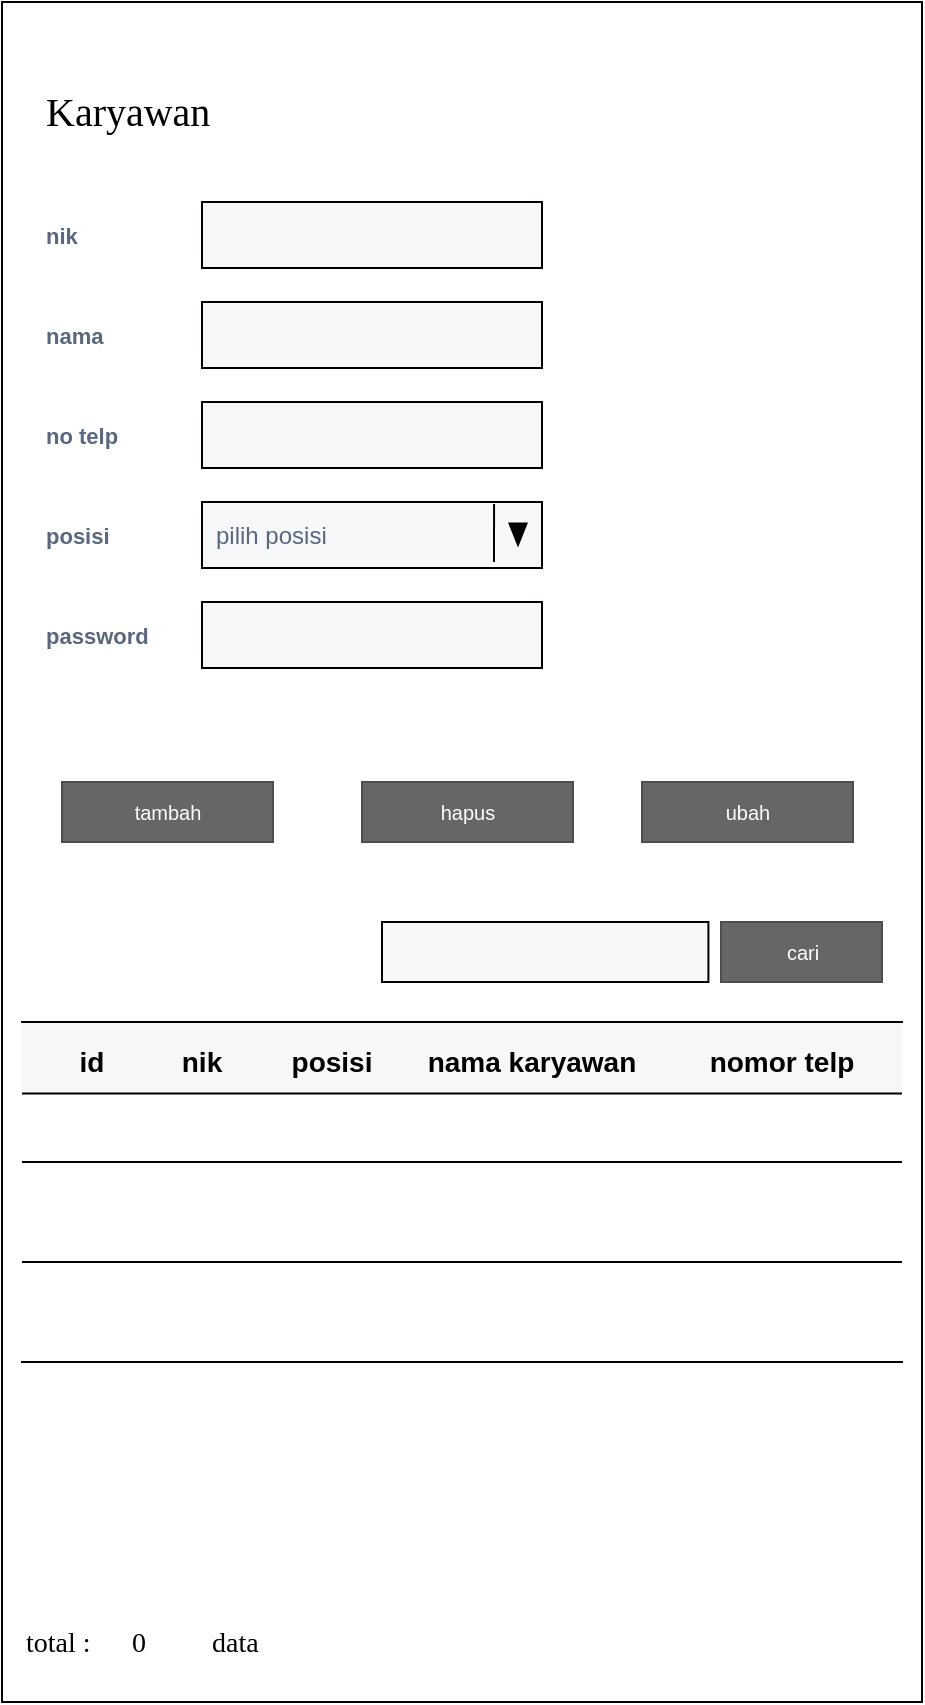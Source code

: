<mxfile version="12.8.5" type="github">
  <diagram id="gk6HTHdO77aUgxmA4BxJ" name="Page-1">
    <mxGraphModel dx="868" dy="390" grid="1" gridSize="10" guides="1" tooltips="1" connect="1" arrows="1" fold="1" page="1" pageScale="1" pageWidth="850" pageHeight="1100" math="0" shadow="0">
      <root>
        <mxCell id="0" />
        <mxCell id="1" parent="0" />
        <mxCell id="Rbyn1RvKL4igzHE6cNgJ-1" value="" style="whiteSpace=wrap;html=1;rounded=0;shadow=0;labelBackgroundColor=none;strokeColor=#000000;strokeWidth=1;fillColor=none;fontFamily=Verdana;fontSize=12;fontColor=#000000;align=center;comic=0;" parent="1" vertex="1">
          <mxGeometry x="100" y="50" width="460" height="850" as="geometry" />
        </mxCell>
        <mxCell id="Rbyn1RvKL4igzHE6cNgJ-2" value="Karyawan" style="text;html=1;points=[];align=left;verticalAlign=top;spacingTop=-4;fontSize=20;fontFamily=Verdana" parent="1" vertex="1">
          <mxGeometry x="120" y="90" width="420" height="20" as="geometry" />
        </mxCell>
        <mxCell id="Rbyn1RvKL4igzHE6cNgJ-3" value="" style="shape=partialRectangle;right=0;left=0;strokeColor=#000000;fillColor=#ffffff;whiteSpace=wrap;" parent="1" vertex="1">
          <mxGeometry x="110" y="560" width="440" height="170" as="geometry" />
        </mxCell>
        <mxCell id="Rbyn1RvKL4igzHE6cNgJ-4" value="" style="html=1;shadow=0;dashed=0;shape=mxgraph.bootstrap.horLines;strokeColor=inherit;fillColor=#000000;fillOpacity=3;resizeWidth=1;" parent="Rbyn1RvKL4igzHE6cNgJ-3" vertex="1">
          <mxGeometry width="440" height="40" relative="1" as="geometry" />
        </mxCell>
        <mxCell id="Rbyn1RvKL4igzHE6cNgJ-5" value="id" style="html=1;shadow=0;dashed=0;shape=mxgraph.bootstrap.rect;strokeColor=none;fillColor=none;fontSize=14;fontStyle=1;align=center;whiteSpace=wrap;resizeHeight=1;" parent="Rbyn1RvKL4igzHE6cNgJ-4" vertex="1">
          <mxGeometry width="50" height="40" relative="1" as="geometry">
            <mxPoint x="10" as="offset" />
          </mxGeometry>
        </mxCell>
        <mxCell id="Rbyn1RvKL4igzHE6cNgJ-6" value="nik" style="html=1;shadow=0;dashed=0;shape=mxgraph.bootstrap.rect;strokeColor=none;fillColor=none;fontSize=14;fontStyle=1;align=center;whiteSpace=wrap;resizeHeight=1;" parent="Rbyn1RvKL4igzHE6cNgJ-4" vertex="1">
          <mxGeometry width="60" height="40" relative="1" as="geometry">
            <mxPoint x="60" as="offset" />
          </mxGeometry>
        </mxCell>
        <mxCell id="Rbyn1RvKL4igzHE6cNgJ-7" value="posisi" style="html=1;shadow=0;dashed=0;shape=mxgraph.bootstrap.rect;strokeColor=none;fillColor=none;fontSize=14;fontStyle=1;align=center;whiteSpace=wrap;resizeHeight=1;" parent="Rbyn1RvKL4igzHE6cNgJ-4" vertex="1">
          <mxGeometry width="70" height="40" relative="1" as="geometry">
            <mxPoint x="120" as="offset" />
          </mxGeometry>
        </mxCell>
        <mxCell id="Rbyn1RvKL4igzHE6cNgJ-8" value="nama karyawan" style="html=1;shadow=0;dashed=0;shape=mxgraph.bootstrap.rect;strokeColor=none;fillColor=none;fontSize=14;fontStyle=1;align=center;whiteSpace=wrap;resizeHeight=1;" parent="Rbyn1RvKL4igzHE6cNgJ-4" vertex="1">
          <mxGeometry width="130" height="40" relative="1" as="geometry">
            <mxPoint x="190" as="offset" />
          </mxGeometry>
        </mxCell>
        <mxCell id="Rbyn1RvKL4igzHE6cNgJ-48" value="nomor telp" style="html=1;shadow=0;dashed=0;shape=mxgraph.bootstrap.rect;strokeColor=none;fillColor=none;fontSize=14;fontStyle=1;align=center;whiteSpace=wrap;resizeHeight=1;" parent="Rbyn1RvKL4igzHE6cNgJ-4" vertex="1">
          <mxGeometry width="120" height="40" relative="1" as="geometry">
            <mxPoint x="320" as="offset" />
          </mxGeometry>
        </mxCell>
        <mxCell id="Rbyn1RvKL4igzHE6cNgJ-9" value="" style="strokeColor=#000000;fillColor=inherit;gradientColor=inherit;html=1;shadow=0;dashed=0;shape=mxgraph.bootstrap.horLines;resizeWidth=1;" parent="Rbyn1RvKL4igzHE6cNgJ-3" vertex="1">
          <mxGeometry width="440" height="50" relative="1" as="geometry">
            <mxPoint y="120" as="offset" />
          </mxGeometry>
        </mxCell>
        <mxCell id="Rbyn1RvKL4igzHE6cNgJ-10" value="" style="strokeColor=#000000;fillColor=inherit;gradientColor=inherit;html=1;shadow=0;dashed=0;shape=mxgraph.bootstrap.horLines;resizeWidth=1;" parent="Rbyn1RvKL4igzHE6cNgJ-3" vertex="1">
          <mxGeometry y="35.79" width="440" height="34.21" as="geometry">
            <mxPoint y="140" as="offset" />
          </mxGeometry>
        </mxCell>
        <mxCell id="Rbyn1RvKL4igzHE6cNgJ-11" value="" style="group" parent="1" vertex="1" connectable="0">
          <mxGeometry x="120" y="150" width="250" height="33" as="geometry" />
        </mxCell>
        <mxCell id="Rbyn1RvKL4igzHE6cNgJ-12" value="nik" style="fillColor=none;strokeColor=none;html=1;fontSize=11;fontStyle=0;align=left;fontColor=#596780;fontStyle=1;fontSize=11;comic=0;" parent="Rbyn1RvKL4igzHE6cNgJ-11" vertex="1">
          <mxGeometry y="6.5" width="70" height="20" as="geometry" />
        </mxCell>
        <mxCell id="Rbyn1RvKL4igzHE6cNgJ-13" value="" style="rounded=0;arcSize=9;fillColor=#F7F8F9;align=left;spacingLeft=5;strokeColor=#000000;html=1;strokeWidth=1;fontColor=#596780;fontSize=12;comic=0;" parent="Rbyn1RvKL4igzHE6cNgJ-11" vertex="1">
          <mxGeometry x="80" width="170" height="33" as="geometry" />
        </mxCell>
        <mxCell id="Rbyn1RvKL4igzHE6cNgJ-14" value="" style="group" parent="1" vertex="1" connectable="0">
          <mxGeometry x="120" y="246.5" width="250" height="33" as="geometry" />
        </mxCell>
        <mxCell id="Rbyn1RvKL4igzHE6cNgJ-34" value="" style="group" parent="Rbyn1RvKL4igzHE6cNgJ-14" vertex="1" connectable="0">
          <mxGeometry y="103.5" width="250" height="33" as="geometry" />
        </mxCell>
        <mxCell id="Rbyn1RvKL4igzHE6cNgJ-15" value="password" style="fillColor=none;strokeColor=none;html=1;fontSize=11;fontStyle=0;align=left;fontColor=#596780;fontStyle=1;fontSize=11;comic=0;" parent="Rbyn1RvKL4igzHE6cNgJ-34" vertex="1">
          <mxGeometry y="6.5" width="70" height="20" as="geometry" />
        </mxCell>
        <mxCell id="Rbyn1RvKL4igzHE6cNgJ-16" value="" style="rounded=0;arcSize=9;fillColor=#F7F8F9;align=left;spacingLeft=5;strokeColor=#000000;html=1;strokeWidth=1;fontColor=#596780;fontSize=12;comic=0;" parent="Rbyn1RvKL4igzHE6cNgJ-34" vertex="1">
          <mxGeometry x="80" width="170" height="33" as="geometry" />
        </mxCell>
        <mxCell id="Rbyn1RvKL4igzHE6cNgJ-25" value="" style="group" parent="1" vertex="1" connectable="0">
          <mxGeometry x="110" y="860" width="132.75" height="20" as="geometry" />
        </mxCell>
        <mxCell id="Rbyn1RvKL4igzHE6cNgJ-26" value="total :&amp;nbsp;" style="text;html=1;points=[];align=left;verticalAlign=top;spacingTop=-4;fontSize=14;fontFamily=Verdana" parent="Rbyn1RvKL4igzHE6cNgJ-25" vertex="1">
          <mxGeometry width="50" height="20" as="geometry" />
        </mxCell>
        <mxCell id="Rbyn1RvKL4igzHE6cNgJ-27" value="0" style="text;html=1;points=[];align=left;verticalAlign=top;spacingTop=-4;fontSize=14;fontFamily=Verdana" parent="Rbyn1RvKL4igzHE6cNgJ-25" vertex="1">
          <mxGeometry x="52.75" width="40" height="20" as="geometry" />
        </mxCell>
        <mxCell id="Rbyn1RvKL4igzHE6cNgJ-28" value="data" style="text;html=1;points=[];align=left;verticalAlign=top;spacingTop=-4;fontSize=14;fontFamily=Verdana" parent="Rbyn1RvKL4igzHE6cNgJ-25" vertex="1">
          <mxGeometry x="92.75" width="40" height="20" as="geometry" />
        </mxCell>
        <mxCell id="Rbyn1RvKL4igzHE6cNgJ-33" value="" style="group" parent="1" vertex="1" connectable="0">
          <mxGeometry x="120" y="300" width="250" height="33" as="geometry" />
        </mxCell>
        <mxCell id="Rbyn1RvKL4igzHE6cNgJ-17" value="posisi" style="fillColor=none;strokeColor=none;html=1;fontSize=11;fontStyle=0;align=left;fontColor=#596780;fontStyle=1;fontSize=11;comic=0;" parent="Rbyn1RvKL4igzHE6cNgJ-33" vertex="1">
          <mxGeometry y="6.5" width="70" height="20" as="geometry" />
        </mxCell>
        <mxCell id="Rbyn1RvKL4igzHE6cNgJ-18" value="" style="group" parent="Rbyn1RvKL4igzHE6cNgJ-33" vertex="1" connectable="0">
          <mxGeometry x="80" width="170" height="33" as="geometry" />
        </mxCell>
        <mxCell id="Rbyn1RvKL4igzHE6cNgJ-19" value="pilih posisi" style="rounded=0;arcSize=9;fillColor=#F7F8F9;align=left;spacingLeft=5;strokeColor=#000000;html=1;strokeWidth=1;fontColor=#596780;fontSize=12;comic=0;" parent="Rbyn1RvKL4igzHE6cNgJ-18" vertex="1">
          <mxGeometry width="170" height="33" as="geometry" />
        </mxCell>
        <mxCell id="Rbyn1RvKL4igzHE6cNgJ-20" value="" style="shape=triangle;direction=south;strokeColor=none;fillColor=#000000;" parent="Rbyn1RvKL4igzHE6cNgJ-18" vertex="1">
          <mxGeometry x="153" y="10.25" width="10" height="12.5" as="geometry">
            <mxPoint x="-25" y="-2.5" as="offset" />
          </mxGeometry>
        </mxCell>
        <mxCell id="Rbyn1RvKL4igzHE6cNgJ-21" value="" style="endArrow=none;html=1;entryX=0.859;entryY=0.03;entryDx=0;entryDy=0;entryPerimeter=0;" parent="Rbyn1RvKL4igzHE6cNgJ-18" target="Rbyn1RvKL4igzHE6cNgJ-19" edge="1">
          <mxGeometry width="50" height="50" relative="1" as="geometry">
            <mxPoint x="146" y="30" as="sourcePoint" />
            <mxPoint x="120" y="-30" as="targetPoint" />
          </mxGeometry>
        </mxCell>
        <mxCell id="Rbyn1RvKL4igzHE6cNgJ-35" value="" style="group" parent="1" vertex="1" connectable="0">
          <mxGeometry x="120" y="200" width="250" height="33" as="geometry" />
        </mxCell>
        <mxCell id="Rbyn1RvKL4igzHE6cNgJ-36" value="nama" style="fillColor=none;strokeColor=none;html=1;fontSize=11;fontStyle=0;align=left;fontColor=#596780;fontStyle=1;fontSize=11;comic=0;" parent="Rbyn1RvKL4igzHE6cNgJ-35" vertex="1">
          <mxGeometry y="6.5" width="70" height="20" as="geometry" />
        </mxCell>
        <mxCell id="Rbyn1RvKL4igzHE6cNgJ-37" value="" style="rounded=0;arcSize=9;fillColor=#F7F8F9;align=left;spacingLeft=5;strokeColor=#000000;html=1;strokeWidth=1;fontColor=#596780;fontSize=12;comic=0;" parent="Rbyn1RvKL4igzHE6cNgJ-35" vertex="1">
          <mxGeometry x="80" width="170" height="33" as="geometry" />
        </mxCell>
        <mxCell id="Rbyn1RvKL4igzHE6cNgJ-38" value="" style="group" parent="1" vertex="1" connectable="0">
          <mxGeometry x="120" y="250" width="250" height="33" as="geometry" />
        </mxCell>
        <mxCell id="Rbyn1RvKL4igzHE6cNgJ-39" value="no telp" style="fillColor=none;strokeColor=none;html=1;fontSize=11;fontStyle=0;align=left;fontColor=#596780;fontStyle=1;fontSize=11;comic=0;" parent="Rbyn1RvKL4igzHE6cNgJ-38" vertex="1">
          <mxGeometry y="6.5" width="70" height="20" as="geometry" />
        </mxCell>
        <mxCell id="Rbyn1RvKL4igzHE6cNgJ-40" value="" style="rounded=0;arcSize=9;fillColor=#F7F8F9;align=left;spacingLeft=5;strokeColor=#000000;html=1;strokeWidth=1;fontColor=#596780;fontSize=12;comic=0;" parent="Rbyn1RvKL4igzHE6cNgJ-38" vertex="1">
          <mxGeometry x="80" width="170" height="33" as="geometry" />
        </mxCell>
        <mxCell id="2I4vnFJZ6B7PHNzBF2vN-1" value="" style="group" vertex="1" connectable="0" parent="1">
          <mxGeometry x="290" y="510" width="250" height="30" as="geometry" />
        </mxCell>
        <mxCell id="Rbyn1RvKL4igzHE6cNgJ-30" value="" style="rounded=0;arcSize=9;fillColor=#F7F8F9;align=left;spacingLeft=5;strokeColor=#000000;html=1;strokeWidth=1;fontColor=#596780;fontSize=12;comic=0;" parent="2I4vnFJZ6B7PHNzBF2vN-1" vertex="1">
          <mxGeometry width="163.2" height="30" as="geometry" />
        </mxCell>
        <mxCell id="Rbyn1RvKL4igzHE6cNgJ-31" value="cari" style="rounded=0;html=1;shadow=0;dashed=0;whiteSpace=wrap;fontSize=10;fillColor=#666666;align=center;strokeColor=#4D4D4D;fontColor=#ffffff;comic=0;" parent="2I4vnFJZ6B7PHNzBF2vN-1" vertex="1">
          <mxGeometry x="169.5" width="80.5" height="30" as="geometry" />
        </mxCell>
        <mxCell id="2I4vnFJZ6B7PHNzBF2vN-2" value="" style="group" vertex="1" connectable="0" parent="1">
          <mxGeometry x="130" y="440" width="395.5" height="30" as="geometry" />
        </mxCell>
        <mxCell id="Rbyn1RvKL4igzHE6cNgJ-22" value="tambah" style="rounded=0;html=1;shadow=0;dashed=0;whiteSpace=wrap;fontSize=10;fillColor=#666666;align=center;strokeColor=#4D4D4D;fontColor=#ffffff;comic=0;" parent="2I4vnFJZ6B7PHNzBF2vN-2" vertex="1">
          <mxGeometry width="105.5" height="30" as="geometry" />
        </mxCell>
        <mxCell id="Rbyn1RvKL4igzHE6cNgJ-23" value="hapus" style="rounded=0;html=1;shadow=0;dashed=0;whiteSpace=wrap;fontSize=10;fillColor=#666666;align=center;strokeColor=#4D4D4D;fontColor=#ffffff;comic=0;" parent="2I4vnFJZ6B7PHNzBF2vN-2" vertex="1">
          <mxGeometry x="150" width="105.5" height="30" as="geometry" />
        </mxCell>
        <mxCell id="Rbyn1RvKL4igzHE6cNgJ-24" value="ubah" style="rounded=0;html=1;shadow=0;dashed=0;whiteSpace=wrap;fontSize=10;fillColor=#666666;align=center;strokeColor=#4D4D4D;fontColor=#ffffff;comic=0;" parent="2I4vnFJZ6B7PHNzBF2vN-2" vertex="1">
          <mxGeometry x="290" width="105.5" height="30" as="geometry" />
        </mxCell>
      </root>
    </mxGraphModel>
  </diagram>
</mxfile>
